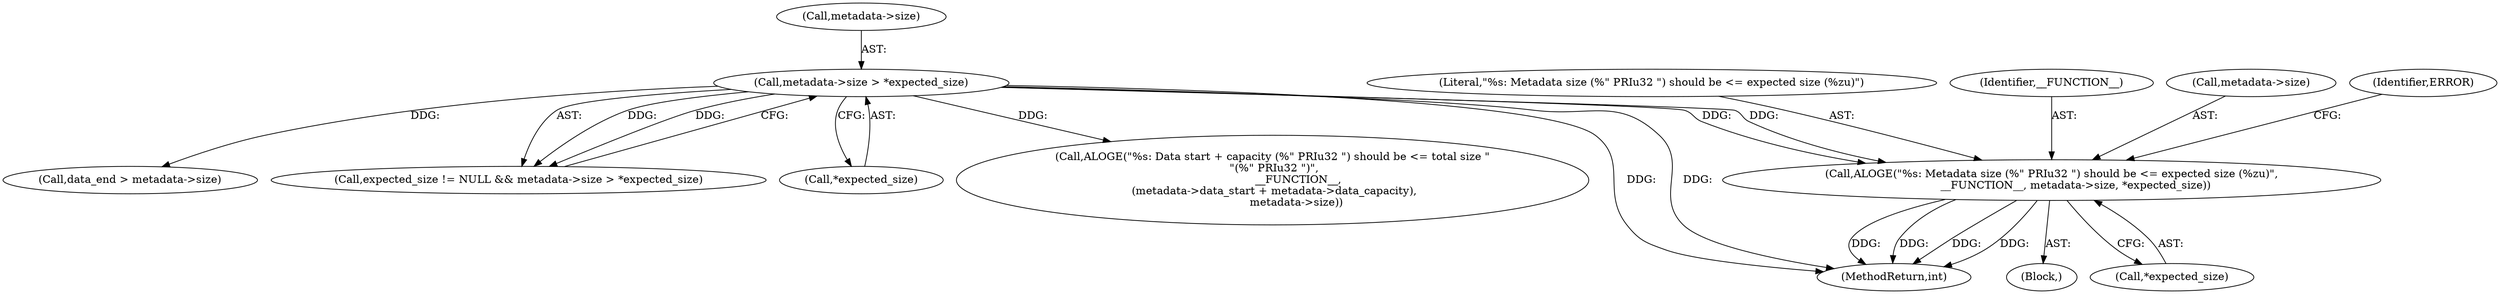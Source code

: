 digraph "0_Android_e9e44f797742f52996ebf307740dad58c28fd9b5_0@pointer" {
"1000185" [label="(Call,ALOGE(\"%s: Metadata size (%\" PRIu32 \") should be <= expected size (%zu)\",\n              __FUNCTION__, metadata->size, *expected_size))"];
"1000178" [label="(Call,metadata->size > *expected_size)"];
"1000501" [label="(MethodReturn,int)"];
"1000186" [label="(Literal,\"%s: Metadata size (%\" PRIu32 \") should be <= expected size (%zu)\")"];
"1000270" [label="(Call,data_end > metadata->size)"];
"1000174" [label="(Call,expected_size != NULL && metadata->size > *expected_size)"];
"1000184" [label="(Block,)"];
"1000185" [label="(Call,ALOGE(\"%s: Metadata size (%\" PRIu32 \") should be <= expected size (%zu)\",\n              __FUNCTION__, metadata->size, *expected_size))"];
"1000178" [label="(Call,metadata->size > *expected_size)"];
"1000187" [label="(Identifier,__FUNCTION__)"];
"1000182" [label="(Call,*expected_size)"];
"1000179" [label="(Call,metadata->size)"];
"1000276" [label="(Call,ALOGE(\"%s: Data start + capacity (%\" PRIu32 \") should be <= total size \"\n \"(%\" PRIu32 \")\",\n               __FUNCTION__,\n (metadata->data_start + metadata->data_capacity),\n              metadata->size))"];
"1000188" [label="(Call,metadata->size)"];
"1000194" [label="(Identifier,ERROR)"];
"1000191" [label="(Call,*expected_size)"];
"1000185" -> "1000184"  [label="AST: "];
"1000185" -> "1000191"  [label="CFG: "];
"1000186" -> "1000185"  [label="AST: "];
"1000187" -> "1000185"  [label="AST: "];
"1000188" -> "1000185"  [label="AST: "];
"1000191" -> "1000185"  [label="AST: "];
"1000194" -> "1000185"  [label="CFG: "];
"1000185" -> "1000501"  [label="DDG: "];
"1000185" -> "1000501"  [label="DDG: "];
"1000185" -> "1000501"  [label="DDG: "];
"1000185" -> "1000501"  [label="DDG: "];
"1000178" -> "1000185"  [label="DDG: "];
"1000178" -> "1000185"  [label="DDG: "];
"1000178" -> "1000174"  [label="AST: "];
"1000178" -> "1000182"  [label="CFG: "];
"1000179" -> "1000178"  [label="AST: "];
"1000182" -> "1000178"  [label="AST: "];
"1000174" -> "1000178"  [label="CFG: "];
"1000178" -> "1000501"  [label="DDG: "];
"1000178" -> "1000501"  [label="DDG: "];
"1000178" -> "1000174"  [label="DDG: "];
"1000178" -> "1000174"  [label="DDG: "];
"1000178" -> "1000270"  [label="DDG: "];
"1000178" -> "1000276"  [label="DDG: "];
}

